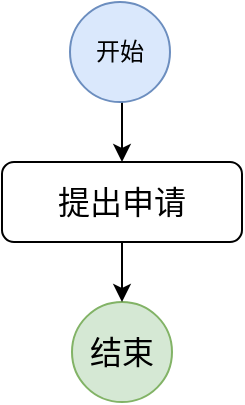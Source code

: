 <mxfile version="21.3.5" type="github">
  <diagram id="C5RBs43oDa-KdzZeNtuy" name="Page-1">
    <mxGraphModel dx="739" dy="470" grid="1" gridSize="10" guides="1" tooltips="1" connect="1" arrows="1" fold="1" page="1" pageScale="1" pageWidth="827" pageHeight="1169" math="0" shadow="0">
      <root>
        <mxCell id="WIyWlLk6GJQsqaUBKTNV-0" />
        <mxCell id="WIyWlLk6GJQsqaUBKTNV-1" parent="WIyWlLk6GJQsqaUBKTNV-0" />
        <mxCell id="twx8-bM04UJBmAsUlUJf-36" style="edgeStyle=orthogonalEdgeStyle;rounded=0;orthogonalLoop=1;jettySize=auto;html=1;exitX=0.5;exitY=1;exitDx=0;exitDy=0;entryX=0.5;entryY=0;entryDx=0;entryDy=0;" edge="1" parent="WIyWlLk6GJQsqaUBKTNV-1" source="twx8-bM04UJBmAsUlUJf-11" target="twx8-bM04UJBmAsUlUJf-35">
          <mxGeometry relative="1" as="geometry" />
        </mxCell>
        <mxCell id="twx8-bM04UJBmAsUlUJf-11" value="开始" style="ellipse;whiteSpace=wrap;html=1;aspect=fixed;fillColor=#dae8fc;strokeColor=#6c8ebf;" vertex="1" parent="WIyWlLk6GJQsqaUBKTNV-1">
          <mxGeometry x="373" y="10" width="50" height="50" as="geometry" />
        </mxCell>
        <mxCell id="twx8-bM04UJBmAsUlUJf-12" value="结束" style="ellipse;whiteSpace=wrap;html=1;aspect=fixed;fillColor=#d5e8d4;strokeColor=#82b366;fontSize=16;" vertex="1" parent="WIyWlLk6GJQsqaUBKTNV-1">
          <mxGeometry x="374" y="160" width="50" height="50" as="geometry" />
        </mxCell>
        <mxCell id="twx8-bM04UJBmAsUlUJf-37" style="edgeStyle=orthogonalEdgeStyle;rounded=0;orthogonalLoop=1;jettySize=auto;html=1;exitX=0.5;exitY=1;exitDx=0;exitDy=0;" edge="1" parent="WIyWlLk6GJQsqaUBKTNV-1" source="twx8-bM04UJBmAsUlUJf-35" target="twx8-bM04UJBmAsUlUJf-12">
          <mxGeometry relative="1" as="geometry" />
        </mxCell>
        <mxCell id="twx8-bM04UJBmAsUlUJf-35" value="提出申请" style="rounded=1;whiteSpace=wrap;html=1;fontSize=16;glass=0;strokeWidth=1;shadow=0;" vertex="1" parent="WIyWlLk6GJQsqaUBKTNV-1">
          <mxGeometry x="339" y="90" width="120" height="40" as="geometry" />
        </mxCell>
      </root>
    </mxGraphModel>
  </diagram>
</mxfile>
